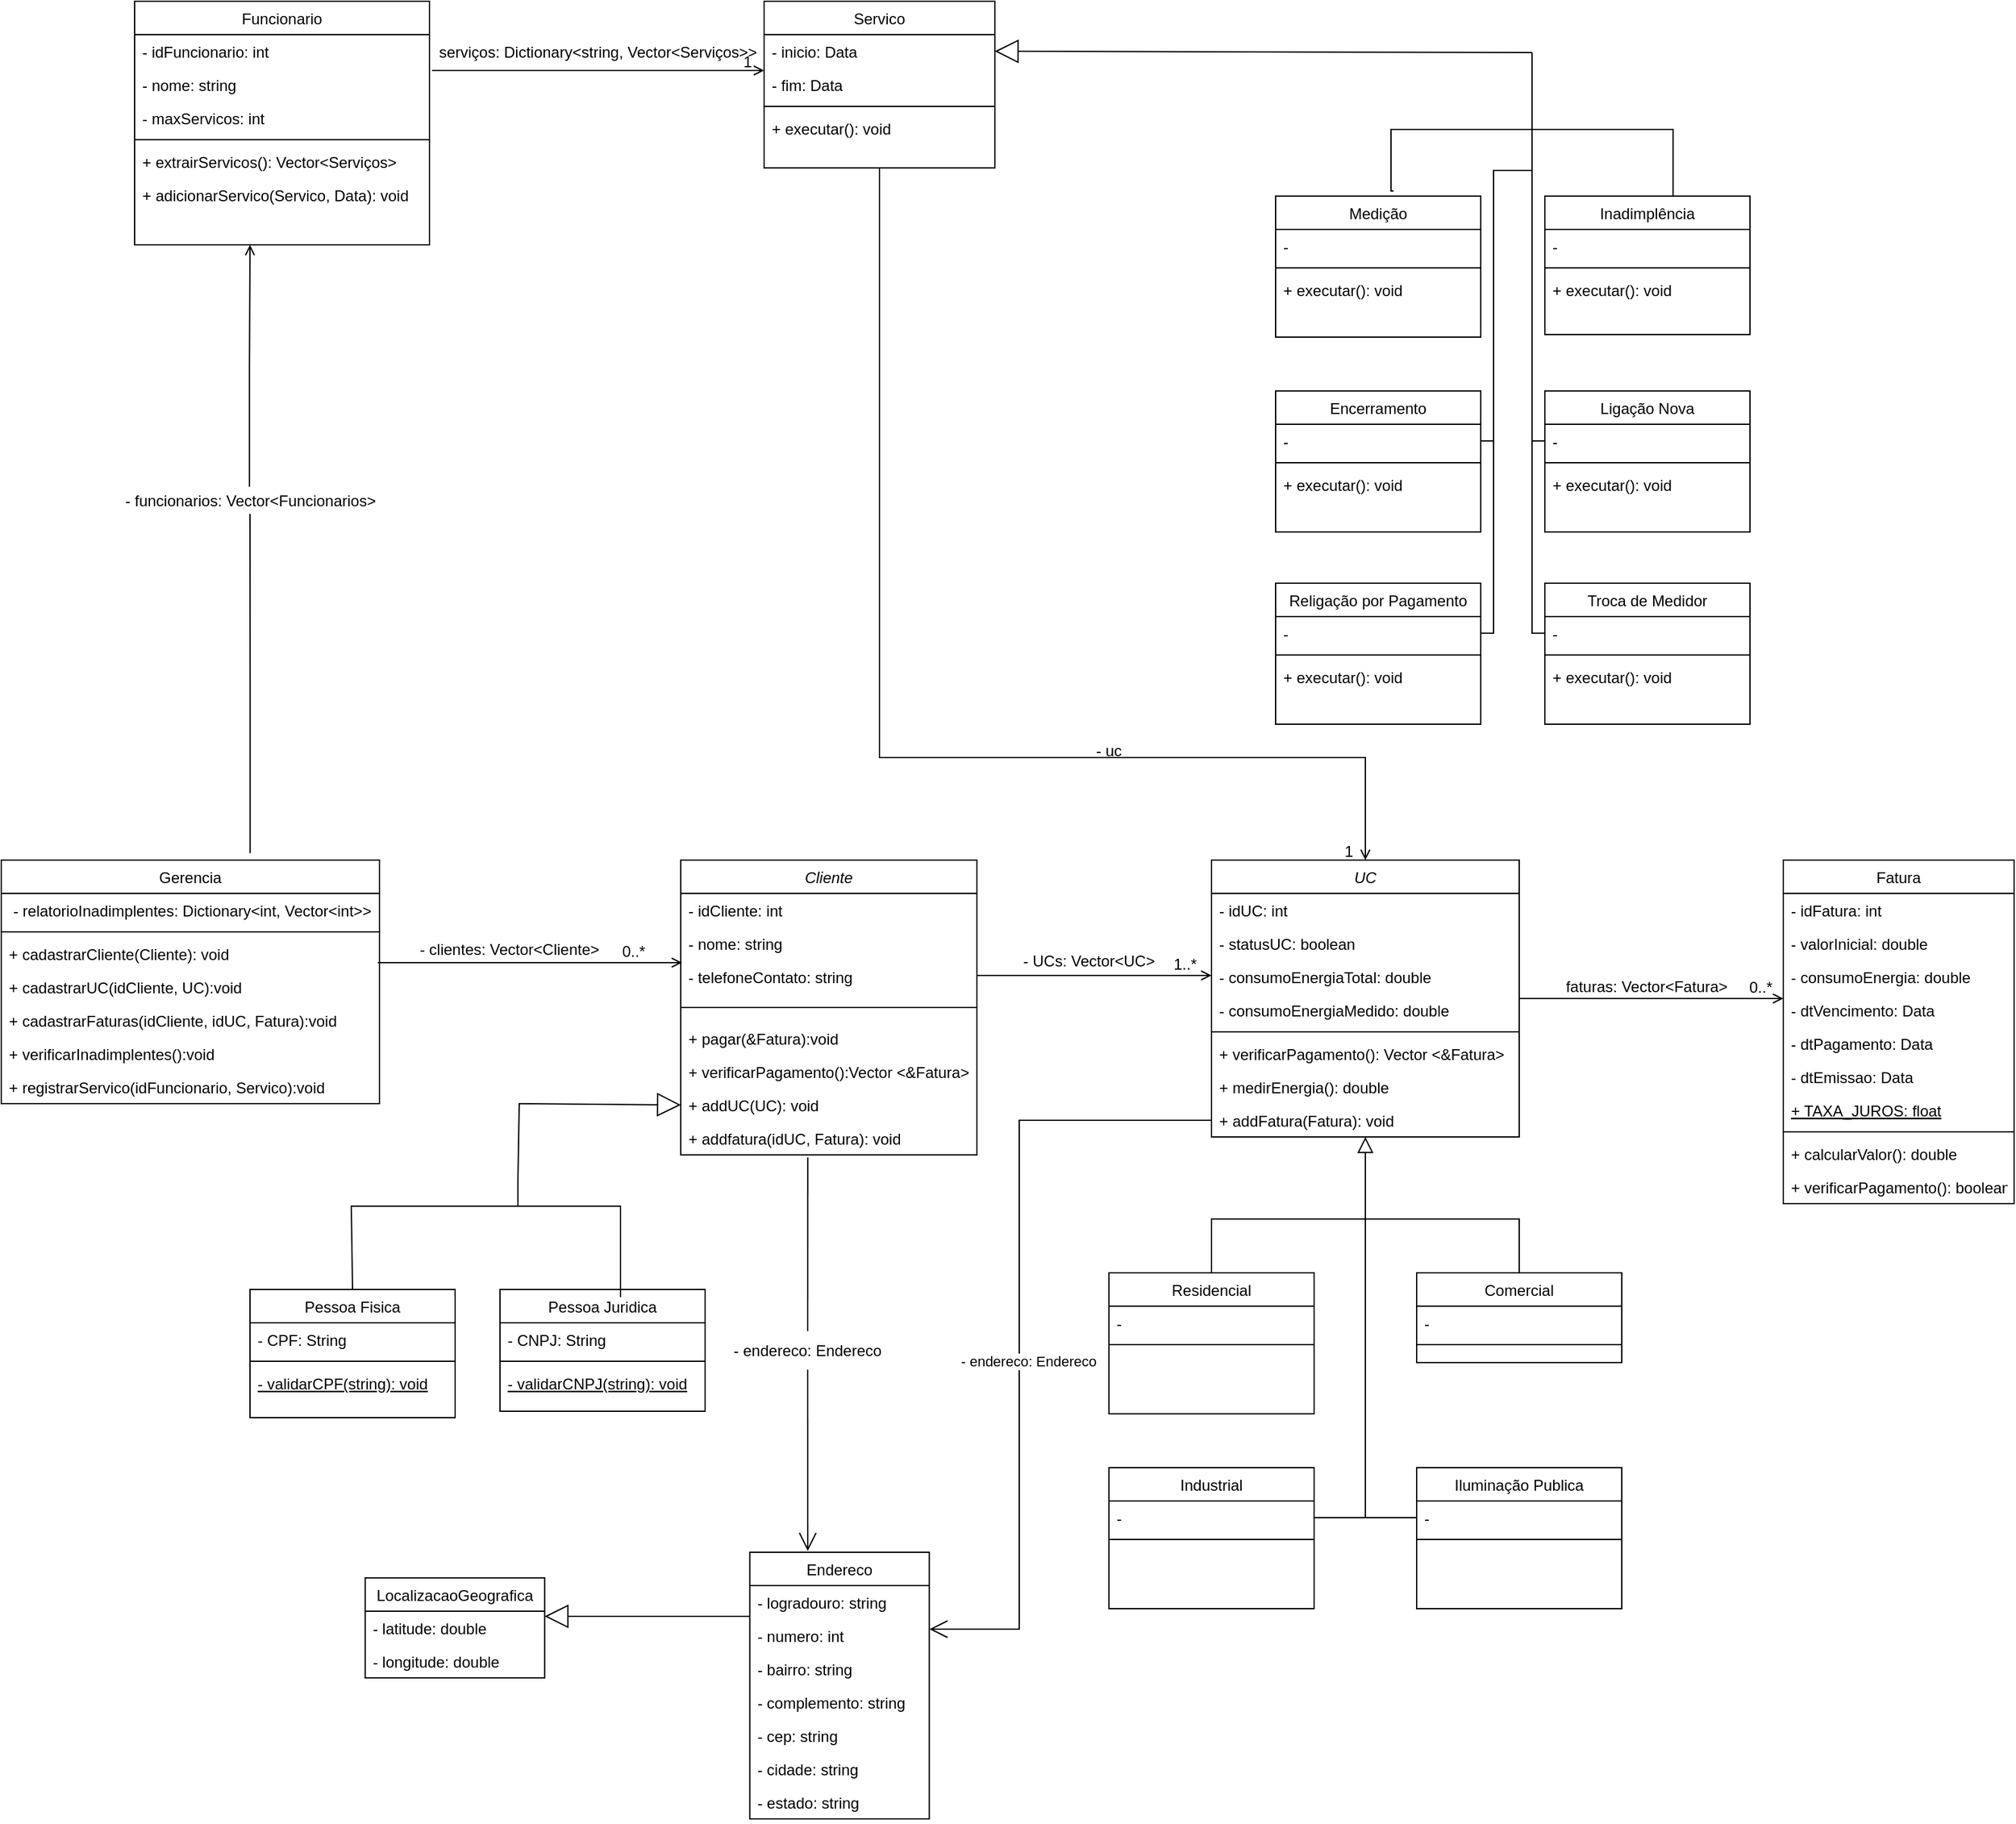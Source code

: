 <mxfile version="18.0.8" type="device"><diagram id="f7VQcRG5hUbVOpKrTLO6" name="Page-1"><mxGraphModel dx="1601" dy="1611" grid="1" gridSize="10" guides="1" tooltips="1" connect="1" arrows="1" fold="1" page="1" pageScale="1" pageWidth="827" pageHeight="1169" math="0" shadow="0"><root><mxCell id="0"/><mxCell id="1" parent="0"/><mxCell id="qe5xCFB3RvWl2z7EfTL3-57" value="UC" style="swimlane;fontStyle=2;align=center;verticalAlign=top;childLayout=stackLayout;horizontal=1;startSize=26;horizontalStack=0;resizeParent=1;resizeLast=0;collapsible=1;marginBottom=0;rounded=0;shadow=0;strokeWidth=1;" parent="1" vertex="1"><mxGeometry x="150" y="240" width="240" height="216" as="geometry"><mxRectangle x="230" y="140" width="160" height="26" as="alternateBounds"/></mxGeometry></mxCell><mxCell id="UDI_OCRYCRovfg2-qBai-73" value="- idUC: int" style="text;align=left;verticalAlign=top;spacingLeft=4;spacingRight=4;overflow=hidden;rotatable=0;points=[[0,0.5],[1,0.5]];portConstraint=eastwest;" parent="qe5xCFB3RvWl2z7EfTL3-57" vertex="1"><mxGeometry y="26" width="240" height="26" as="geometry"/></mxCell><mxCell id="qe5xCFB3RvWl2z7EfTL3-58" value="- statusUC: boolean" style="text;align=left;verticalAlign=top;spacingLeft=4;spacingRight=4;overflow=hidden;rotatable=0;points=[[0,0.5],[1,0.5]];portConstraint=eastwest;" parent="qe5xCFB3RvWl2z7EfTL3-57" vertex="1"><mxGeometry y="52" width="240" height="26" as="geometry"/></mxCell><mxCell id="6WB-pKOtiYO9iJ7Hr0Y8-1" value="- consumoEnergiaTotal: double" style="text;align=left;verticalAlign=top;spacingLeft=4;spacingRight=4;overflow=hidden;rotatable=0;points=[[0,0.5],[1,0.5]];portConstraint=eastwest;" vertex="1" parent="qe5xCFB3RvWl2z7EfTL3-57"><mxGeometry y="78" width="240" height="26" as="geometry"/></mxCell><mxCell id="6WB-pKOtiYO9iJ7Hr0Y8-2" value="- consumoEnergiaMedido: double" style="text;align=left;verticalAlign=top;spacingLeft=4;spacingRight=4;overflow=hidden;rotatable=0;points=[[0,0.5],[1,0.5]];portConstraint=eastwest;" vertex="1" parent="qe5xCFB3RvWl2z7EfTL3-57"><mxGeometry y="104" width="240" height="26" as="geometry"/></mxCell><mxCell id="qe5xCFB3RvWl2z7EfTL3-59" value="" style="line;html=1;strokeWidth=1;align=left;verticalAlign=middle;spacingTop=-1;spacingLeft=3;spacingRight=3;rotatable=0;labelPosition=right;points=[];portConstraint=eastwest;" parent="qe5xCFB3RvWl2z7EfTL3-57" vertex="1"><mxGeometry y="130" width="240" height="8" as="geometry"/></mxCell><mxCell id="wPkMlsnBtOJcFjpiym3m-7" value="+ verificarPagamento(): Vector &lt;&amp;Fatura&gt;" style="text;align=left;verticalAlign=top;spacingLeft=4;spacingRight=4;overflow=hidden;rotatable=0;points=[[0,0.5],[1,0.5]];portConstraint=eastwest;rounded=0;shadow=0;html=0;" parent="qe5xCFB3RvWl2z7EfTL3-57" vertex="1"><mxGeometry y="138" width="240" height="26" as="geometry"/></mxCell><mxCell id="6WB-pKOtiYO9iJ7Hr0Y8-3" value="+ medirEnergia(): double" style="text;align=left;verticalAlign=top;spacingLeft=4;spacingRight=4;overflow=hidden;rotatable=0;points=[[0,0.5],[1,0.5]];portConstraint=eastwest;rounded=0;shadow=0;html=0;" vertex="1" parent="qe5xCFB3RvWl2z7EfTL3-57"><mxGeometry y="164" width="240" height="26" as="geometry"/></mxCell><mxCell id="VRCwBxhpbmA4hrBTRIxk-16" value="+ addFatura(Fatura): void" style="text;align=left;verticalAlign=top;spacingLeft=4;spacingRight=4;overflow=hidden;rotatable=0;points=[[0,0.5],[1,0.5]];portConstraint=eastwest;rounded=0;shadow=0;html=0;" parent="qe5xCFB3RvWl2z7EfTL3-57" vertex="1"><mxGeometry y="190" width="240" height="26" as="geometry"/></mxCell><mxCell id="qe5xCFB3RvWl2z7EfTL3-60" value="Residencial" style="swimlane;fontStyle=0;align=center;verticalAlign=top;childLayout=stackLayout;horizontal=1;startSize=26;horizontalStack=0;resizeParent=1;resizeLast=0;collapsible=1;marginBottom=0;rounded=0;shadow=0;strokeWidth=1;" parent="1" vertex="1"><mxGeometry x="70" y="562" width="160" height="110" as="geometry"><mxRectangle x="130" y="380" width="160" height="26" as="alternateBounds"/></mxGeometry></mxCell><mxCell id="qe5xCFB3RvWl2z7EfTL3-61" value="-&#10;" style="text;align=left;verticalAlign=top;spacingLeft=4;spacingRight=4;overflow=hidden;rotatable=0;points=[[0,0.5],[1,0.5]];portConstraint=eastwest;rounded=0;shadow=0;html=0;" parent="qe5xCFB3RvWl2z7EfTL3-60" vertex="1"><mxGeometry y="26" width="160" height="26" as="geometry"/></mxCell><mxCell id="qe5xCFB3RvWl2z7EfTL3-62" value="" style="line;html=1;strokeWidth=1;align=left;verticalAlign=middle;spacingTop=-1;spacingLeft=3;spacingRight=3;rotatable=0;labelPosition=right;points=[];portConstraint=eastwest;" parent="qe5xCFB3RvWl2z7EfTL3-60" vertex="1"><mxGeometry y="52" width="160" height="8" as="geometry"/></mxCell><mxCell id="qe5xCFB3RvWl2z7EfTL3-63" value="" style="endArrow=block;endSize=10;endFill=0;shadow=0;strokeWidth=1;rounded=0;edgeStyle=orthogonalEdgeStyle;elbow=vertical;" parent="1" source="qe5xCFB3RvWl2z7EfTL3-60" target="qe5xCFB3RvWl2z7EfTL3-57" edge="1"><mxGeometry width="160" relative="1" as="geometry"><mxPoint x="150" y="333" as="sourcePoint"/><mxPoint x="150" y="333" as="targetPoint"/><Array as="points"><mxPoint x="150" y="520"/><mxPoint x="270" y="520"/></Array></mxGeometry></mxCell><mxCell id="qe5xCFB3RvWl2z7EfTL3-64" value="Comercial" style="swimlane;fontStyle=0;align=center;verticalAlign=top;childLayout=stackLayout;horizontal=1;startSize=26;horizontalStack=0;resizeParent=1;resizeLast=0;collapsible=1;marginBottom=0;rounded=0;shadow=0;strokeWidth=1;" parent="1" vertex="1"><mxGeometry x="310" y="562" width="160" height="70" as="geometry"><mxRectangle x="340" y="380" width="170" height="26" as="alternateBounds"/></mxGeometry></mxCell><mxCell id="qe5xCFB3RvWl2z7EfTL3-65" value="-&#10;" style="text;align=left;verticalAlign=top;spacingLeft=4;spacingRight=4;overflow=hidden;rotatable=0;points=[[0,0.5],[1,0.5]];portConstraint=eastwest;" parent="qe5xCFB3RvWl2z7EfTL3-64" vertex="1"><mxGeometry y="26" width="160" height="26" as="geometry"/></mxCell><mxCell id="qe5xCFB3RvWl2z7EfTL3-66" value="" style="line;html=1;strokeWidth=1;align=left;verticalAlign=middle;spacingTop=-1;spacingLeft=3;spacingRight=3;rotatable=0;labelPosition=right;points=[];portConstraint=eastwest;" parent="qe5xCFB3RvWl2z7EfTL3-64" vertex="1"><mxGeometry y="52" width="160" height="8" as="geometry"/></mxCell><mxCell id="qe5xCFB3RvWl2z7EfTL3-68" value="Fatura" style="swimlane;fontStyle=0;align=center;verticalAlign=top;childLayout=stackLayout;horizontal=1;startSize=26;horizontalStack=0;resizeParent=1;resizeLast=0;collapsible=1;marginBottom=0;rounded=0;shadow=0;strokeWidth=1;" parent="1" vertex="1"><mxGeometry x="596" y="240" width="180" height="268" as="geometry"><mxRectangle x="550" y="140" width="160" height="26" as="alternateBounds"/></mxGeometry></mxCell><mxCell id="-xPZlLC-PW9DYaDmRjFN-3" value="- idFatura: int" style="text;align=left;verticalAlign=top;spacingLeft=4;spacingRight=4;overflow=hidden;rotatable=0;points=[[0,0.5],[1,0.5]];portConstraint=eastwest;rounded=0;shadow=0;html=0;" parent="qe5xCFB3RvWl2z7EfTL3-68" vertex="1"><mxGeometry y="26" width="180" height="26" as="geometry"/></mxCell><mxCell id="qe5xCFB3RvWl2z7EfTL3-69" value="- valorInicial: double" style="text;align=left;verticalAlign=top;spacingLeft=4;spacingRight=4;overflow=hidden;rotatable=0;points=[[0,0.5],[1,0.5]];portConstraint=eastwest;" parent="qe5xCFB3RvWl2z7EfTL3-68" vertex="1"><mxGeometry y="52" width="180" height="26" as="geometry"/></mxCell><mxCell id="wPkMlsnBtOJcFjpiym3m-3" value="- consumoEnergia: double" style="text;align=left;verticalAlign=top;spacingLeft=4;spacingRight=4;overflow=hidden;rotatable=0;points=[[0,0.5],[1,0.5]];portConstraint=eastwest;rounded=0;shadow=0;html=0;" parent="qe5xCFB3RvWl2z7EfTL3-68" vertex="1"><mxGeometry y="78" width="180" height="26" as="geometry"/></mxCell><mxCell id="qe5xCFB3RvWl2z7EfTL3-70" value="- dtVencimento: Data" style="text;align=left;verticalAlign=top;spacingLeft=4;spacingRight=4;overflow=hidden;rotatable=0;points=[[0,0.5],[1,0.5]];portConstraint=eastwest;rounded=0;shadow=0;html=0;" parent="qe5xCFB3RvWl2z7EfTL3-68" vertex="1"><mxGeometry y="104" width="180" height="26" as="geometry"/></mxCell><mxCell id="qe5xCFB3RvWl2z7EfTL3-71" value="- dtPagamento: Data" style="text;align=left;verticalAlign=top;spacingLeft=4;spacingRight=4;overflow=hidden;rotatable=0;points=[[0,0.5],[1,0.5]];portConstraint=eastwest;rounded=0;shadow=0;html=0;" parent="qe5xCFB3RvWl2z7EfTL3-68" vertex="1"><mxGeometry y="130" width="180" height="26" as="geometry"/></mxCell><mxCell id="qe5xCFB3RvWl2z7EfTL3-72" value="- dtEmissao: Data" style="text;align=left;verticalAlign=top;spacingLeft=4;spacingRight=4;overflow=hidden;rotatable=0;points=[[0,0.5],[1,0.5]];portConstraint=eastwest;rounded=0;shadow=0;html=0;" parent="qe5xCFB3RvWl2z7EfTL3-68" vertex="1"><mxGeometry y="156" width="180" height="26" as="geometry"/></mxCell><mxCell id="wPkMlsnBtOJcFjpiym3m-6" value="+ TAXA_JUROS: float" style="text;align=left;verticalAlign=top;spacingLeft=4;spacingRight=4;overflow=hidden;rotatable=0;points=[[0,0.5],[1,0.5]];portConstraint=eastwest;rounded=0;shadow=0;html=0;fontStyle=4" parent="qe5xCFB3RvWl2z7EfTL3-68" vertex="1"><mxGeometry y="182" width="180" height="26" as="geometry"/></mxCell><mxCell id="qe5xCFB3RvWl2z7EfTL3-73" value="" style="line;html=1;strokeWidth=1;align=left;verticalAlign=middle;spacingTop=-1;spacingLeft=3;spacingRight=3;rotatable=0;labelPosition=right;points=[];portConstraint=eastwest;" parent="qe5xCFB3RvWl2z7EfTL3-68" vertex="1"><mxGeometry y="208" width="180" height="8" as="geometry"/></mxCell><mxCell id="qe5xCFB3RvWl2z7EfTL3-74" value="+ calcularValor(): double" style="text;align=left;verticalAlign=top;spacingLeft=4;spacingRight=4;overflow=hidden;rotatable=0;points=[[0,0.5],[1,0.5]];portConstraint=eastwest;" parent="qe5xCFB3RvWl2z7EfTL3-68" vertex="1"><mxGeometry y="216" width="180" height="26" as="geometry"/></mxCell><mxCell id="wPkMlsnBtOJcFjpiym3m-4" value="+ verificarPagamento(): boolean" style="text;align=left;verticalAlign=top;spacingLeft=4;spacingRight=4;overflow=hidden;rotatable=0;points=[[0,0.5],[1,0.5]];portConstraint=eastwest;rounded=0;shadow=0;html=0;" parent="qe5xCFB3RvWl2z7EfTL3-68" vertex="1"><mxGeometry y="242" width="180" height="26" as="geometry"/></mxCell><mxCell id="qe5xCFB3RvWl2z7EfTL3-75" value="" style="endArrow=open;shadow=0;strokeWidth=1;rounded=0;endFill=1;edgeStyle=elbowEdgeStyle;elbow=vertical;" parent="1" source="qe5xCFB3RvWl2z7EfTL3-57" target="qe5xCFB3RvWl2z7EfTL3-68" edge="1"><mxGeometry x="0.5" y="41" relative="1" as="geometry"><mxPoint x="330" y="322" as="sourcePoint"/><mxPoint x="490" y="322" as="targetPoint"/><mxPoint x="-40" y="32" as="offset"/></mxGeometry></mxCell><mxCell id="qe5xCFB3RvWl2z7EfTL3-76" value="0..*" style="resizable=0;align=right;verticalAlign=bottom;labelBackgroundColor=none;fontSize=12;" parent="qe5xCFB3RvWl2z7EfTL3-75" connectable="0" vertex="1"><mxGeometry x="1" relative="1" as="geometry"><mxPoint x="-7" as="offset"/></mxGeometry></mxCell><mxCell id="qe5xCFB3RvWl2z7EfTL3-77" value="faturas: Vector&amp;lt;Fatura&amp;gt;" style="text;html=1;resizable=0;points=[];;align=center;verticalAlign=middle;labelBackgroundColor=none;rounded=0;shadow=0;strokeWidth=1;fontSize=12;" parent="qe5xCFB3RvWl2z7EfTL3-75" vertex="1" connectable="0"><mxGeometry x="0.5" y="49" relative="1" as="geometry"><mxPoint x="-56" y="40" as="offset"/></mxGeometry></mxCell><mxCell id="qe5xCFB3RvWl2z7EfTL3-78" value="Cliente" style="swimlane;fontStyle=2;align=center;verticalAlign=top;childLayout=stackLayout;horizontal=1;startSize=26;horizontalStack=0;resizeParent=1;resizeLast=0;collapsible=1;marginBottom=0;rounded=0;shadow=0;strokeWidth=1;" parent="1" vertex="1"><mxGeometry x="-264" y="240" width="231" height="230" as="geometry"><mxRectangle x="230" y="140" width="160" height="26" as="alternateBounds"/></mxGeometry></mxCell><mxCell id="qe5xCFB3RvWl2z7EfTL3-79" value="- idCliente: int" style="text;align=left;verticalAlign=top;spacingLeft=4;spacingRight=4;overflow=hidden;rotatable=0;points=[[0,0.5],[1,0.5]];portConstraint=eastwest;" parent="qe5xCFB3RvWl2z7EfTL3-78" vertex="1"><mxGeometry y="26" width="231" height="26" as="geometry"/></mxCell><mxCell id="qe5xCFB3RvWl2z7EfTL3-80" value="- nome: string" style="text;align=left;verticalAlign=top;spacingLeft=4;spacingRight=4;overflow=hidden;rotatable=0;points=[[0,0.5],[1,0.5]];portConstraint=eastwest;rounded=0;shadow=0;html=0;" parent="qe5xCFB3RvWl2z7EfTL3-78" vertex="1"><mxGeometry y="52" width="231" height="26" as="geometry"/></mxCell><mxCell id="tY3bOde3X6iGN9VN-4Bf-1" value="- telefoneContato: string" style="text;align=left;verticalAlign=top;spacingLeft=4;spacingRight=4;overflow=hidden;rotatable=0;points=[[0,0.5],[1,0.5]];portConstraint=eastwest;rounded=0;shadow=0;html=0;" parent="qe5xCFB3RvWl2z7EfTL3-78" vertex="1"><mxGeometry y="78" width="231" height="26" as="geometry"/></mxCell><mxCell id="qe5xCFB3RvWl2z7EfTL3-81" value="" style="line;html=1;strokeWidth=1;align=left;verticalAlign=middle;spacingTop=-1;spacingLeft=3;spacingRight=3;rotatable=0;labelPosition=right;points=[];portConstraint=eastwest;" parent="qe5xCFB3RvWl2z7EfTL3-78" vertex="1"><mxGeometry y="104" width="231" height="22" as="geometry"/></mxCell><mxCell id="wPkMlsnBtOJcFjpiym3m-5" value="+ pagar(&amp;Fatura):void" style="text;align=left;verticalAlign=top;spacingLeft=4;spacingRight=4;overflow=hidden;rotatable=0;points=[[0,0.5],[1,0.5]];portConstraint=eastwest;rounded=0;shadow=0;html=0;" parent="qe5xCFB3RvWl2z7EfTL3-78" vertex="1"><mxGeometry y="126" width="231" height="26" as="geometry"/></mxCell><mxCell id="wPkMlsnBtOJcFjpiym3m-11" value="+ verificarPagamento():Vector &lt;&amp;Fatura&gt;" style="text;align=left;verticalAlign=top;spacingLeft=4;spacingRight=4;overflow=hidden;rotatable=0;points=[[0,0.5],[1,0.5]];portConstraint=eastwest;rounded=0;shadow=0;html=0;" parent="qe5xCFB3RvWl2z7EfTL3-78" vertex="1"><mxGeometry y="152" width="231" height="26" as="geometry"/></mxCell><mxCell id="VRCwBxhpbmA4hrBTRIxk-14" value="+ addUC(UC): void&#10;" style="text;align=left;verticalAlign=top;spacingLeft=4;spacingRight=4;overflow=hidden;rotatable=0;points=[[0,0.5],[1,0.5]];portConstraint=eastwest;rounded=0;shadow=0;html=0;" parent="qe5xCFB3RvWl2z7EfTL3-78" vertex="1"><mxGeometry y="178" width="231" height="26" as="geometry"/></mxCell><mxCell id="VRCwBxhpbmA4hrBTRIxk-15" value="+ addfatura(idUC, Fatura): void&#10;" style="text;align=left;verticalAlign=top;spacingLeft=4;spacingRight=4;overflow=hidden;rotatable=0;points=[[0,0.5],[1,0.5]];portConstraint=eastwest;rounded=0;shadow=0;html=0;" parent="qe5xCFB3RvWl2z7EfTL3-78" vertex="1"><mxGeometry y="204" width="231" height="26" as="geometry"/></mxCell><mxCell id="qe5xCFB3RvWl2z7EfTL3-82" value="" style="endArrow=open;shadow=0;strokeWidth=1;rounded=0;endFill=1;edgeStyle=elbowEdgeStyle;elbow=vertical;" parent="1" source="tY3bOde3X6iGN9VN-4Bf-1" edge="1"><mxGeometry x="0.5" y="41" relative="1" as="geometry"><mxPoint x="-30" y="330" as="sourcePoint"/><mxPoint x="150" y="330" as="targetPoint"/><mxPoint x="-40" y="32" as="offset"/><Array as="points"><mxPoint x="70" y="330"/></Array></mxGeometry></mxCell><mxCell id="qe5xCFB3RvWl2z7EfTL3-83" value="1..*" style="resizable=0;align=right;verticalAlign=bottom;labelBackgroundColor=none;fontSize=12;" parent="qe5xCFB3RvWl2z7EfTL3-82" connectable="0" vertex="1"><mxGeometry x="1" relative="1" as="geometry"><mxPoint x="-10" as="offset"/></mxGeometry></mxCell><mxCell id="qe5xCFB3RvWl2z7EfTL3-84" value="- UCs: Vector&amp;lt;UC&amp;gt;" style="text;html=1;resizable=0;points=[];;align=center;verticalAlign=middle;labelBackgroundColor=none;rounded=0;shadow=0;strokeWidth=1;fontSize=12;" parent="qe5xCFB3RvWl2z7EfTL3-82" vertex="1" connectable="0"><mxGeometry x="0.5" y="49" relative="1" as="geometry"><mxPoint x="-51" y="38" as="offset"/></mxGeometry></mxCell><mxCell id="qe5xCFB3RvWl2z7EfTL3-85" value="Pessoa Fisica" style="swimlane;fontStyle=0;align=center;verticalAlign=top;childLayout=stackLayout;horizontal=1;startSize=26;horizontalStack=0;resizeParent=1;resizeLast=0;collapsible=1;marginBottom=0;rounded=0;shadow=0;strokeWidth=1;" parent="1" vertex="1"><mxGeometry x="-600" y="575" width="160" height="100" as="geometry"><mxRectangle x="130" y="380" width="160" height="26" as="alternateBounds"/></mxGeometry></mxCell><mxCell id="qe5xCFB3RvWl2z7EfTL3-86" value="- CPF: String" style="text;align=left;verticalAlign=top;spacingLeft=4;spacingRight=4;overflow=hidden;rotatable=0;points=[[0,0.5],[1,0.5]];portConstraint=eastwest;" parent="qe5xCFB3RvWl2z7EfTL3-85" vertex="1"><mxGeometry y="26" width="160" height="26" as="geometry"/></mxCell><mxCell id="qe5xCFB3RvWl2z7EfTL3-87" value="" style="line;html=1;strokeWidth=1;align=left;verticalAlign=middle;spacingTop=-1;spacingLeft=3;spacingRight=3;rotatable=0;labelPosition=right;points=[];portConstraint=eastwest;" parent="qe5xCFB3RvWl2z7EfTL3-85" vertex="1"><mxGeometry y="52" width="160" height="8" as="geometry"/></mxCell><mxCell id="-xPZlLC-PW9DYaDmRjFN-1" value="- validarCPF(string): void" style="text;align=left;verticalAlign=top;spacingLeft=4;spacingRight=4;overflow=hidden;rotatable=0;points=[[0,0.5],[1,0.5]];portConstraint=eastwest;fontStyle=4" parent="qe5xCFB3RvWl2z7EfTL3-85" vertex="1"><mxGeometry y="60" width="160" height="26" as="geometry"/></mxCell><mxCell id="qe5xCFB3RvWl2z7EfTL3-88" value="Pessoa Juridica" style="swimlane;fontStyle=0;align=center;verticalAlign=top;childLayout=stackLayout;horizontal=1;startSize=26;horizontalStack=0;resizeParent=1;resizeLast=0;collapsible=1;marginBottom=0;rounded=0;shadow=0;strokeWidth=1;" parent="1" vertex="1"><mxGeometry x="-405" y="575" width="160" height="95" as="geometry"><mxRectangle x="340" y="380" width="170" height="26" as="alternateBounds"/></mxGeometry></mxCell><mxCell id="qe5xCFB3RvWl2z7EfTL3-89" value="- CNPJ: String" style="text;align=left;verticalAlign=top;spacingLeft=4;spacingRight=4;overflow=hidden;rotatable=0;points=[[0,0.5],[1,0.5]];portConstraint=eastwest;" parent="qe5xCFB3RvWl2z7EfTL3-88" vertex="1"><mxGeometry y="26" width="160" height="26" as="geometry"/></mxCell><mxCell id="qe5xCFB3RvWl2z7EfTL3-90" value="" style="line;html=1;strokeWidth=1;align=left;verticalAlign=middle;spacingTop=-1;spacingLeft=3;spacingRight=3;rotatable=0;labelPosition=right;points=[];portConstraint=eastwest;" parent="qe5xCFB3RvWl2z7EfTL3-88" vertex="1"><mxGeometry y="52" width="160" height="8" as="geometry"/></mxCell><mxCell id="-xPZlLC-PW9DYaDmRjFN-2" value="- validarCNPJ(string): void" style="text;align=left;verticalAlign=top;spacingLeft=4;spacingRight=4;overflow=hidden;rotatable=0;points=[[0,0.5],[1,0.5]];portConstraint=eastwest;fontStyle=4" parent="qe5xCFB3RvWl2z7EfTL3-88" vertex="1"><mxGeometry y="60" width="160" height="26" as="geometry"/></mxCell><mxCell id="qe5xCFB3RvWl2z7EfTL3-96" value="Industrial" style="swimlane;fontStyle=0;align=center;verticalAlign=top;childLayout=stackLayout;horizontal=1;startSize=26;horizontalStack=0;resizeParent=1;resizeLast=0;collapsible=1;marginBottom=0;rounded=0;shadow=0;strokeWidth=1;" parent="1" vertex="1"><mxGeometry x="70" y="714" width="160" height="110" as="geometry"><mxRectangle x="130" y="380" width="160" height="26" as="alternateBounds"/></mxGeometry></mxCell><mxCell id="qe5xCFB3RvWl2z7EfTL3-97" value="-&#10;" style="text;align=left;verticalAlign=top;spacingLeft=4;spacingRight=4;overflow=hidden;rotatable=0;points=[[0,0.5],[1,0.5]];portConstraint=eastwest;rounded=0;shadow=0;html=0;" parent="qe5xCFB3RvWl2z7EfTL3-96" vertex="1"><mxGeometry y="26" width="160" height="26" as="geometry"/></mxCell><mxCell id="qe5xCFB3RvWl2z7EfTL3-98" value="" style="line;html=1;strokeWidth=1;align=left;verticalAlign=middle;spacingTop=-1;spacingLeft=3;spacingRight=3;rotatable=0;labelPosition=right;points=[];portConstraint=eastwest;" parent="qe5xCFB3RvWl2z7EfTL3-96" vertex="1"><mxGeometry y="52" width="160" height="8" as="geometry"/></mxCell><mxCell id="qe5xCFB3RvWl2z7EfTL3-99" value="Iluminação Publica" style="swimlane;fontStyle=0;align=center;verticalAlign=top;childLayout=stackLayout;horizontal=1;startSize=26;horizontalStack=0;resizeParent=1;resizeLast=0;collapsible=1;marginBottom=0;rounded=0;shadow=0;strokeWidth=1;" parent="1" vertex="1"><mxGeometry x="310" y="714" width="160" height="110" as="geometry"><mxRectangle x="130" y="380" width="160" height="26" as="alternateBounds"/></mxGeometry></mxCell><mxCell id="qe5xCFB3RvWl2z7EfTL3-100" value="-&#10;" style="text;align=left;verticalAlign=top;spacingLeft=4;spacingRight=4;overflow=hidden;rotatable=0;points=[[0,0.5],[1,0.5]];portConstraint=eastwest;rounded=0;shadow=0;html=0;" parent="qe5xCFB3RvWl2z7EfTL3-99" vertex="1"><mxGeometry y="26" width="160" height="26" as="geometry"/></mxCell><mxCell id="qe5xCFB3RvWl2z7EfTL3-101" value="" style="line;html=1;strokeWidth=1;align=left;verticalAlign=middle;spacingTop=-1;spacingLeft=3;spacingRight=3;rotatable=0;labelPosition=right;points=[];portConstraint=eastwest;" parent="qe5xCFB3RvWl2z7EfTL3-99" vertex="1"><mxGeometry y="52" width="160" height="8" as="geometry"/></mxCell><mxCell id="qe5xCFB3RvWl2z7EfTL3-104" value="Gerencia" style="swimlane;fontStyle=0;align=center;verticalAlign=top;childLayout=stackLayout;horizontal=1;startSize=26;horizontalStack=0;resizeParent=1;resizeLast=0;collapsible=1;marginBottom=0;rounded=0;shadow=0;strokeWidth=1;" parent="1" vertex="1"><mxGeometry x="-794" y="240" width="295" height="190" as="geometry"><mxRectangle x="230" y="140" width="160" height="26" as="alternateBounds"/></mxGeometry></mxCell><mxCell id="qe5xCFB3RvWl2z7EfTL3-109" value=" - relatorioInadimplentes: Dictionary&lt;int, Vector&lt;int&gt;&gt;" style="text;align=left;verticalAlign=top;spacingLeft=4;spacingRight=4;overflow=hidden;rotatable=0;points=[[0,0.5],[1,0.5]];portConstraint=eastwest;" parent="qe5xCFB3RvWl2z7EfTL3-104" vertex="1"><mxGeometry y="26" width="295" height="26" as="geometry"/></mxCell><mxCell id="qe5xCFB3RvWl2z7EfTL3-105" value="" style="line;html=1;strokeWidth=1;align=left;verticalAlign=middle;spacingTop=-1;spacingLeft=3;spacingRight=3;rotatable=0;labelPosition=right;points=[];portConstraint=eastwest;" parent="qe5xCFB3RvWl2z7EfTL3-104" vertex="1"><mxGeometry y="52" width="295" height="8" as="geometry"/></mxCell><mxCell id="wPkMlsnBtOJcFjpiym3m-2" value="+ cadastrarCliente(Cliente): void" style="text;align=left;verticalAlign=top;spacingLeft=4;spacingRight=4;overflow=hidden;rotatable=0;points=[[0,0.5],[1,0.5]];portConstraint=eastwest;" parent="qe5xCFB3RvWl2z7EfTL3-104" vertex="1"><mxGeometry y="60" width="295" height="26" as="geometry"/></mxCell><mxCell id="wPkMlsnBtOJcFjpiym3m-1" value="+ cadastrarUC(idCliente, UC):void" style="text;align=left;verticalAlign=top;spacingLeft=4;spacingRight=4;overflow=hidden;rotatable=0;points=[[0,0.5],[1,0.5]];portConstraint=eastwest;" parent="qe5xCFB3RvWl2z7EfTL3-104" vertex="1"><mxGeometry y="86" width="295" height="26" as="geometry"/></mxCell><mxCell id="qe5xCFB3RvWl2z7EfTL3-111" value="+ cadastrarFaturas(idCliente, idUC, Fatura):void" style="text;align=left;verticalAlign=top;spacingLeft=4;spacingRight=4;overflow=hidden;rotatable=0;points=[[0,0.5],[1,0.5]];portConstraint=eastwest;" parent="qe5xCFB3RvWl2z7EfTL3-104" vertex="1"><mxGeometry y="112" width="295" height="26" as="geometry"/></mxCell><mxCell id="qe5xCFB3RvWl2z7EfTL3-110" value="+ verificarInadimplentes():void" style="text;align=left;verticalAlign=top;spacingLeft=4;spacingRight=4;overflow=hidden;rotatable=0;points=[[0,0.5],[1,0.5]];portConstraint=eastwest;" parent="qe5xCFB3RvWl2z7EfTL3-104" vertex="1"><mxGeometry y="138" width="295" height="26" as="geometry"/></mxCell><mxCell id="VRCwBxhpbmA4hrBTRIxk-4" value="+ registrarServico(idFuncionario, Servico):void" style="text;align=left;verticalAlign=top;spacingLeft=4;spacingRight=4;overflow=hidden;rotatable=0;points=[[0,0.5],[1,0.5]];portConstraint=eastwest;" parent="qe5xCFB3RvWl2z7EfTL3-104" vertex="1"><mxGeometry y="164" width="295" height="26" as="geometry"/></mxCell><mxCell id="UDI_OCRYCRovfg2-qBai-13" value="Servico" style="swimlane;fontStyle=0;align=center;verticalAlign=top;childLayout=stackLayout;horizontal=1;startSize=26;horizontalStack=0;resizeParent=1;resizeLast=0;collapsible=1;marginBottom=0;rounded=0;shadow=0;strokeWidth=1;" parent="1" vertex="1"><mxGeometry x="-199" y="-430" width="180" height="130" as="geometry"><mxRectangle x="550" y="140" width="160" height="26" as="alternateBounds"/></mxGeometry></mxCell><mxCell id="UDI_OCRYCRovfg2-qBai-18" value="- inicio: Data" style="text;align=left;verticalAlign=top;spacingLeft=4;spacingRight=4;overflow=hidden;rotatable=0;points=[[0,0.5],[1,0.5]];portConstraint=eastwest;rounded=0;shadow=0;html=0;" parent="UDI_OCRYCRovfg2-qBai-13" vertex="1"><mxGeometry y="26" width="180" height="26" as="geometry"/></mxCell><mxCell id="UDI_OCRYCRovfg2-qBai-19" value="- fim: Data" style="text;align=left;verticalAlign=top;spacingLeft=4;spacingRight=4;overflow=hidden;rotatable=0;points=[[0,0.5],[1,0.5]];portConstraint=eastwest;rounded=0;shadow=0;html=0;" parent="UDI_OCRYCRovfg2-qBai-13" vertex="1"><mxGeometry y="52" width="180" height="26" as="geometry"/></mxCell><mxCell id="UDI_OCRYCRovfg2-qBai-21" value="" style="line;html=1;strokeWidth=1;align=left;verticalAlign=middle;spacingTop=-1;spacingLeft=3;spacingRight=3;rotatable=0;labelPosition=right;points=[];portConstraint=eastwest;" parent="UDI_OCRYCRovfg2-qBai-13" vertex="1"><mxGeometry y="78" width="180" height="8" as="geometry"/></mxCell><mxCell id="UDI_OCRYCRovfg2-qBai-47" value="+ executar(): void" style="text;align=left;verticalAlign=top;spacingLeft=4;spacingRight=4;overflow=hidden;rotatable=0;points=[[0,0.5],[1,0.5]];portConstraint=eastwest;" parent="UDI_OCRYCRovfg2-qBai-13" vertex="1"><mxGeometry y="86" width="180" height="26" as="geometry"/></mxCell><mxCell id="UDI_OCRYCRovfg2-qBai-24" value="Funcionario" style="swimlane;fontStyle=0;align=center;verticalAlign=top;childLayout=stackLayout;horizontal=1;startSize=26;horizontalStack=0;resizeParent=1;resizeLast=0;collapsible=1;marginBottom=0;rounded=0;shadow=0;strokeWidth=1;" parent="1" vertex="1"><mxGeometry x="-690" y="-430" width="230" height="190" as="geometry"><mxRectangle x="550" y="140" width="160" height="26" as="alternateBounds"/></mxGeometry></mxCell><mxCell id="UDI_OCRYCRovfg2-qBai-25" value="- idFuncionario: int" style="text;align=left;verticalAlign=top;spacingLeft=4;spacingRight=4;overflow=hidden;rotatable=0;points=[[0,0.5],[1,0.5]];portConstraint=eastwest;rounded=0;shadow=0;html=0;" parent="UDI_OCRYCRovfg2-qBai-24" vertex="1"><mxGeometry y="26" width="230" height="26" as="geometry"/></mxCell><mxCell id="UDI_OCRYCRovfg2-qBai-26" value="- nome: string" style="text;align=left;verticalAlign=top;spacingLeft=4;spacingRight=4;overflow=hidden;rotatable=0;points=[[0,0.5],[1,0.5]];portConstraint=eastwest;rounded=0;shadow=0;html=0;" parent="UDI_OCRYCRovfg2-qBai-24" vertex="1"><mxGeometry y="52" width="230" height="26" as="geometry"/></mxCell><mxCell id="UDI_OCRYCRovfg2-qBai-46" value="- maxServicos: int" style="text;align=left;verticalAlign=top;spacingLeft=4;spacingRight=4;overflow=hidden;rotatable=0;points=[[0,0.5],[1,0.5]];portConstraint=eastwest;rounded=0;shadow=0;html=0;" parent="UDI_OCRYCRovfg2-qBai-24" vertex="1"><mxGeometry y="78" width="230" height="26" as="geometry"/></mxCell><mxCell id="UDI_OCRYCRovfg2-qBai-28" value="" style="line;html=1;strokeWidth=1;align=left;verticalAlign=middle;spacingTop=-1;spacingLeft=3;spacingRight=3;rotatable=0;labelPosition=right;points=[];portConstraint=eastwest;" parent="UDI_OCRYCRovfg2-qBai-24" vertex="1"><mxGeometry y="104" width="230" height="8" as="geometry"/></mxCell><mxCell id="UDI_OCRYCRovfg2-qBai-48" value="+ extrairServicos(): Vector&lt;Serviços&gt;" style="text;align=left;verticalAlign=top;spacingLeft=4;spacingRight=4;overflow=hidden;rotatable=0;points=[[0,0.5],[1,0.5]];portConstraint=eastwest;rounded=0;shadow=0;html=0;" parent="UDI_OCRYCRovfg2-qBai-24" vertex="1"><mxGeometry y="112" width="230" height="26" as="geometry"/></mxCell><mxCell id="VRCwBxhpbmA4hrBTRIxk-5" value="+ adicionarServico(Servico, Data): void&#10;" style="text;align=left;verticalAlign=top;spacingLeft=4;spacingRight=4;overflow=hidden;rotatable=0;points=[[0,0.5],[1,0.5]];portConstraint=eastwest;rounded=0;shadow=0;html=0;" parent="UDI_OCRYCRovfg2-qBai-24" vertex="1"><mxGeometry y="138" width="230" height="26" as="geometry"/></mxCell><mxCell id="UDI_OCRYCRovfg2-qBai-31" value="" style="endArrow=open;shadow=0;strokeWidth=1;rounded=0;endFill=1;edgeStyle=elbowEdgeStyle;elbow=vertical;" parent="1" edge="1"><mxGeometry x="0.5" y="41" relative="1" as="geometry"><mxPoint x="-458" y="-376" as="sourcePoint"/><mxPoint x="-199" y="-376" as="targetPoint"/><mxPoint x="-40" y="32" as="offset"/></mxGeometry></mxCell><mxCell id="UDI_OCRYCRovfg2-qBai-32" value="1" style="resizable=0;align=right;verticalAlign=bottom;labelBackgroundColor=none;fontSize=12;" parent="UDI_OCRYCRovfg2-qBai-31" connectable="0" vertex="1"><mxGeometry x="1" relative="1" as="geometry"><mxPoint x="-8" y="2" as="offset"/></mxGeometry></mxCell><mxCell id="UDI_OCRYCRovfg2-qBai-34" value="serviços:&lt;span style=&quot;text-align: left;&quot;&gt;&amp;nbsp;Dictionary&amp;lt;string, Vector&amp;lt;Serviços&amp;gt;&amp;gt;&lt;/span&gt;" style="text;html=1;resizable=0;points=[];;align=center;verticalAlign=middle;labelBackgroundColor=none;rounded=0;shadow=0;strokeWidth=1;fontSize=12;" parent="1" vertex="1" connectable="0"><mxGeometry x="-329.002" y="-389.998" as="geometry"/></mxCell><mxCell id="UDI_OCRYCRovfg2-qBai-36" value="" style="endArrow=open;shadow=0;strokeWidth=1;rounded=0;endFill=1;edgeStyle=elbowEdgeStyle;elbow=vertical;exitX=1.006;exitY=0.769;exitDx=0;exitDy=0;exitPerimeter=0;" parent="1" edge="1"><mxGeometry x="0.5" y="41" relative="1" as="geometry"><mxPoint x="-500.23" y="319.994" as="sourcePoint"/><mxPoint x="-263" y="320" as="targetPoint"/><mxPoint x="-40" y="32" as="offset"/></mxGeometry></mxCell><mxCell id="UDI_OCRYCRovfg2-qBai-39" value="0..*" style="resizable=0;align=right;verticalAlign=bottom;labelBackgroundColor=none;fontSize=12;" parent="1" connectable="0" vertex="1"><mxGeometry x="-290.16" y="319.785" as="geometry"/></mxCell><mxCell id="UDI_OCRYCRovfg2-qBai-40" value="- clientes: Vector&amp;lt;Cliente&amp;gt;" style="text;html=1;resizable=0;points=[];;align=center;verticalAlign=middle;labelBackgroundColor=none;rounded=0;shadow=0;strokeWidth=1;fontSize=12;" parent="1" vertex="1" connectable="0"><mxGeometry x="-397.849" y="309.998" as="geometry"/></mxCell><mxCell id="UDI_OCRYCRovfg2-qBai-49" value="Medição" style="swimlane;fontStyle=0;align=center;verticalAlign=top;childLayout=stackLayout;horizontal=1;startSize=26;horizontalStack=0;resizeParent=1;resizeLast=0;collapsible=1;marginBottom=0;rounded=0;shadow=0;strokeWidth=1;" parent="1" vertex="1"><mxGeometry x="200" y="-278" width="160" height="110" as="geometry"><mxRectangle x="130" y="380" width="160" height="26" as="alternateBounds"/></mxGeometry></mxCell><mxCell id="UDI_OCRYCRovfg2-qBai-50" value="-&#10;" style="text;align=left;verticalAlign=top;spacingLeft=4;spacingRight=4;overflow=hidden;rotatable=0;points=[[0,0.5],[1,0.5]];portConstraint=eastwest;rounded=0;shadow=0;html=0;" parent="UDI_OCRYCRovfg2-qBai-49" vertex="1"><mxGeometry y="26" width="160" height="26" as="geometry"/></mxCell><mxCell id="UDI_OCRYCRovfg2-qBai-51" value="" style="line;html=1;strokeWidth=1;align=left;verticalAlign=middle;spacingTop=-1;spacingLeft=3;spacingRight=3;rotatable=0;labelPosition=right;points=[];portConstraint=eastwest;" parent="UDI_OCRYCRovfg2-qBai-49" vertex="1"><mxGeometry y="52" width="160" height="8" as="geometry"/></mxCell><mxCell id="6WB-pKOtiYO9iJ7Hr0Y8-9" value="+ executar(): void" style="text;align=left;verticalAlign=top;spacingLeft=4;spacingRight=4;overflow=hidden;rotatable=0;points=[[0,0.5],[1,0.5]];portConstraint=eastwest;" vertex="1" parent="UDI_OCRYCRovfg2-qBai-49"><mxGeometry y="60" width="160" height="26" as="geometry"/></mxCell><mxCell id="UDI_OCRYCRovfg2-qBai-53" value="Inadimplência" style="swimlane;fontStyle=0;align=center;verticalAlign=top;childLayout=stackLayout;horizontal=1;startSize=26;horizontalStack=0;resizeParent=1;resizeLast=0;collapsible=1;marginBottom=0;rounded=0;shadow=0;strokeWidth=1;" parent="1" vertex="1"><mxGeometry x="410" y="-278" width="160" height="108" as="geometry"><mxRectangle x="340" y="380" width="170" height="26" as="alternateBounds"/></mxGeometry></mxCell><mxCell id="UDI_OCRYCRovfg2-qBai-54" value="-&#10;" style="text;align=left;verticalAlign=top;spacingLeft=4;spacingRight=4;overflow=hidden;rotatable=0;points=[[0,0.5],[1,0.5]];portConstraint=eastwest;" parent="UDI_OCRYCRovfg2-qBai-53" vertex="1"><mxGeometry y="26" width="160" height="26" as="geometry"/></mxCell><mxCell id="UDI_OCRYCRovfg2-qBai-55" value="" style="line;html=1;strokeWidth=1;align=left;verticalAlign=middle;spacingTop=-1;spacingLeft=3;spacingRight=3;rotatable=0;labelPosition=right;points=[];portConstraint=eastwest;" parent="UDI_OCRYCRovfg2-qBai-53" vertex="1"><mxGeometry y="52" width="160" height="8" as="geometry"/></mxCell><mxCell id="6WB-pKOtiYO9iJ7Hr0Y8-10" value="+ executar(): void" style="text;align=left;verticalAlign=top;spacingLeft=4;spacingRight=4;overflow=hidden;rotatable=0;points=[[0,0.5],[1,0.5]];portConstraint=eastwest;" vertex="1" parent="UDI_OCRYCRovfg2-qBai-53"><mxGeometry y="60" width="160" height="26" as="geometry"/></mxCell><mxCell id="UDI_OCRYCRovfg2-qBai-57" value="Encerramento" style="swimlane;fontStyle=0;align=center;verticalAlign=top;childLayout=stackLayout;horizontal=1;startSize=26;horizontalStack=0;resizeParent=1;resizeLast=0;collapsible=1;marginBottom=0;rounded=0;shadow=0;strokeWidth=1;" parent="1" vertex="1"><mxGeometry x="200" y="-126.0" width="160" height="110" as="geometry"><mxRectangle x="130" y="380" width="160" height="26" as="alternateBounds"/></mxGeometry></mxCell><mxCell id="UDI_OCRYCRovfg2-qBai-58" value="-&#10;" style="text;align=left;verticalAlign=top;spacingLeft=4;spacingRight=4;overflow=hidden;rotatable=0;points=[[0,0.5],[1,0.5]];portConstraint=eastwest;rounded=0;shadow=0;html=0;" parent="UDI_OCRYCRovfg2-qBai-57" vertex="1"><mxGeometry y="26" width="160" height="26" as="geometry"/></mxCell><mxCell id="UDI_OCRYCRovfg2-qBai-59" value="" style="line;html=1;strokeWidth=1;align=left;verticalAlign=middle;spacingTop=-1;spacingLeft=3;spacingRight=3;rotatable=0;labelPosition=right;points=[];portConstraint=eastwest;" parent="UDI_OCRYCRovfg2-qBai-57" vertex="1"><mxGeometry y="52" width="160" height="8" as="geometry"/></mxCell><mxCell id="6WB-pKOtiYO9iJ7Hr0Y8-11" value="+ executar(): void" style="text;align=left;verticalAlign=top;spacingLeft=4;spacingRight=4;overflow=hidden;rotatable=0;points=[[0,0.5],[1,0.5]];portConstraint=eastwest;" vertex="1" parent="UDI_OCRYCRovfg2-qBai-57"><mxGeometry y="60" width="160" height="26" as="geometry"/></mxCell><mxCell id="UDI_OCRYCRovfg2-qBai-60" value="Ligação Nova" style="swimlane;fontStyle=0;align=center;verticalAlign=top;childLayout=stackLayout;horizontal=1;startSize=26;horizontalStack=0;resizeParent=1;resizeLast=0;collapsible=1;marginBottom=0;rounded=0;shadow=0;strokeWidth=1;" parent="1" vertex="1"><mxGeometry x="410" y="-126.0" width="160" height="110" as="geometry"><mxRectangle x="130" y="380" width="160" height="26" as="alternateBounds"/></mxGeometry></mxCell><mxCell id="UDI_OCRYCRovfg2-qBai-61" value="-&#10;" style="text;align=left;verticalAlign=top;spacingLeft=4;spacingRight=4;overflow=hidden;rotatable=0;points=[[0,0.5],[1,0.5]];portConstraint=eastwest;rounded=0;shadow=0;html=0;" parent="UDI_OCRYCRovfg2-qBai-60" vertex="1"><mxGeometry y="26" width="160" height="26" as="geometry"/></mxCell><mxCell id="UDI_OCRYCRovfg2-qBai-62" value="" style="line;html=1;strokeWidth=1;align=left;verticalAlign=middle;spacingTop=-1;spacingLeft=3;spacingRight=3;rotatable=0;labelPosition=right;points=[];portConstraint=eastwest;" parent="UDI_OCRYCRovfg2-qBai-60" vertex="1"><mxGeometry y="52" width="160" height="8" as="geometry"/></mxCell><mxCell id="6WB-pKOtiYO9iJ7Hr0Y8-12" value="+ executar(): void" style="text;align=left;verticalAlign=top;spacingLeft=4;spacingRight=4;overflow=hidden;rotatable=0;points=[[0,0.5],[1,0.5]];portConstraint=eastwest;" vertex="1" parent="UDI_OCRYCRovfg2-qBai-60"><mxGeometry y="60" width="160" height="26" as="geometry"/></mxCell><mxCell id="UDI_OCRYCRovfg2-qBai-63" value="" style="edgeStyle=orthogonalEdgeStyle;rounded=0;orthogonalLoop=1;jettySize=auto;html=1;endArrow=none;endFill=0;exitX=1;exitY=0.5;exitDx=0;exitDy=0;" parent="1" source="UDI_OCRYCRovfg2-qBai-58" edge="1"><mxGeometry relative="1" as="geometry"><mxPoint x="400" y="-328" as="targetPoint"/><Array as="points"><mxPoint x="370" y="-87.0"/><mxPoint x="370" y="-298"/><mxPoint x="400" y="-298"/></Array></mxGeometry></mxCell><mxCell id="UDI_OCRYCRovfg2-qBai-64" value="" style="edgeStyle=orthogonalEdgeStyle;rounded=0;orthogonalLoop=1;jettySize=auto;html=1;endArrow=none;endFill=0;exitX=0;exitY=0.5;exitDx=0;exitDy=0;" parent="1" source="UDI_OCRYCRovfg2-qBai-61" edge="1"><mxGeometry relative="1" as="geometry"><mxPoint x="380" y="-87.5" as="sourcePoint"/><mxPoint x="400" y="-338" as="targetPoint"/><Array as="points"><mxPoint x="400" y="-87.0"/><mxPoint x="400" y="-328"/></Array></mxGeometry></mxCell><mxCell id="UDI_OCRYCRovfg2-qBai-65" value="Religação por Pagamento" style="swimlane;fontStyle=0;align=center;verticalAlign=top;childLayout=stackLayout;horizontal=1;startSize=26;horizontalStack=0;resizeParent=1;resizeLast=0;collapsible=1;marginBottom=0;rounded=0;shadow=0;strokeWidth=1;" parent="1" vertex="1"><mxGeometry x="200" y="24" width="160" height="110" as="geometry"><mxRectangle x="130" y="380" width="160" height="26" as="alternateBounds"/></mxGeometry></mxCell><mxCell id="UDI_OCRYCRovfg2-qBai-66" value="-&#10;" style="text;align=left;verticalAlign=top;spacingLeft=4;spacingRight=4;overflow=hidden;rotatable=0;points=[[0,0.5],[1,0.5]];portConstraint=eastwest;rounded=0;shadow=0;html=0;" parent="UDI_OCRYCRovfg2-qBai-65" vertex="1"><mxGeometry y="26" width="160" height="26" as="geometry"/></mxCell><mxCell id="UDI_OCRYCRovfg2-qBai-67" value="" style="line;html=1;strokeWidth=1;align=left;verticalAlign=middle;spacingTop=-1;spacingLeft=3;spacingRight=3;rotatable=0;labelPosition=right;points=[];portConstraint=eastwest;" parent="UDI_OCRYCRovfg2-qBai-65" vertex="1"><mxGeometry y="52" width="160" height="8" as="geometry"/></mxCell><mxCell id="6WB-pKOtiYO9iJ7Hr0Y8-13" value="+ executar(): void" style="text;align=left;verticalAlign=top;spacingLeft=4;spacingRight=4;overflow=hidden;rotatable=0;points=[[0,0.5],[1,0.5]];portConstraint=eastwest;" vertex="1" parent="UDI_OCRYCRovfg2-qBai-65"><mxGeometry y="60" width="160" height="26" as="geometry"/></mxCell><mxCell id="UDI_OCRYCRovfg2-qBai-68" value="Troca de Medidor" style="swimlane;fontStyle=0;align=center;verticalAlign=top;childLayout=stackLayout;horizontal=1;startSize=26;horizontalStack=0;resizeParent=1;resizeLast=0;collapsible=1;marginBottom=0;rounded=0;shadow=0;strokeWidth=1;" parent="1" vertex="1"><mxGeometry x="410" y="24" width="160" height="110" as="geometry"><mxRectangle x="130" y="380" width="160" height="26" as="alternateBounds"/></mxGeometry></mxCell><mxCell id="UDI_OCRYCRovfg2-qBai-69" value="-&#10;" style="text;align=left;verticalAlign=top;spacingLeft=4;spacingRight=4;overflow=hidden;rotatable=0;points=[[0,0.5],[1,0.5]];portConstraint=eastwest;rounded=0;shadow=0;html=0;" parent="UDI_OCRYCRovfg2-qBai-68" vertex="1"><mxGeometry y="26" width="160" height="26" as="geometry"/></mxCell><mxCell id="UDI_OCRYCRovfg2-qBai-70" value="" style="line;html=1;strokeWidth=1;align=left;verticalAlign=middle;spacingTop=-1;spacingLeft=3;spacingRight=3;rotatable=0;labelPosition=right;points=[];portConstraint=eastwest;" parent="UDI_OCRYCRovfg2-qBai-68" vertex="1"><mxGeometry y="52" width="160" height="8" as="geometry"/></mxCell><mxCell id="6WB-pKOtiYO9iJ7Hr0Y8-14" value="+ executar(): void" style="text;align=left;verticalAlign=top;spacingLeft=4;spacingRight=4;overflow=hidden;rotatable=0;points=[[0,0.5],[1,0.5]];portConstraint=eastwest;" vertex="1" parent="UDI_OCRYCRovfg2-qBai-68"><mxGeometry y="60" width="160" height="26" as="geometry"/></mxCell><mxCell id="UDI_OCRYCRovfg2-qBai-71" value="" style="edgeStyle=orthogonalEdgeStyle;rounded=0;orthogonalLoop=1;jettySize=auto;html=1;endArrow=none;endFill=0;exitX=1;exitY=0.5;exitDx=0;exitDy=0;" parent="1" edge="1"><mxGeometry relative="1" as="geometry"><mxPoint x="370" y="-88.0" as="targetPoint"/><Array as="points"><mxPoint x="370" y="63"/></Array><mxPoint x="360.0" y="63" as="sourcePoint"/></mxGeometry></mxCell><mxCell id="UDI_OCRYCRovfg2-qBai-72" value="" style="edgeStyle=orthogonalEdgeStyle;rounded=0;orthogonalLoop=1;jettySize=auto;html=1;endArrow=none;endFill=0;exitX=0;exitY=0.5;exitDx=0;exitDy=0;" parent="1" edge="1"><mxGeometry relative="1" as="geometry"><mxPoint x="410.0" y="63" as="sourcePoint"/><mxPoint x="400" y="-88.0" as="targetPoint"/><Array as="points"><mxPoint x="400" y="63"/></Array></mxGeometry></mxCell><mxCell id="VRCwBxhpbmA4hrBTRIxk-2" value="" style="endArrow=open;shadow=0;strokeWidth=1;rounded=0;endFill=1;edgeStyle=elbowEdgeStyle;elbow=vertical;exitX=0.498;exitY=-0.061;exitDx=0;exitDy=0;exitPerimeter=0;startArrow=none;" parent="1" source="VRCwBxhpbmA4hrBTRIxk-3" edge="1"><mxGeometry x="0.5" y="41" relative="1" as="geometry"><mxPoint x="-730" y="24.004" as="sourcePoint"/><mxPoint x="-600" y="-240" as="targetPoint"/><mxPoint x="-40" y="32" as="offset"/></mxGeometry></mxCell><mxCell id="VRCwBxhpbmA4hrBTRIxk-7" value="" style="edgeStyle=orthogonalEdgeStyle;rounded=0;orthogonalLoop=1;jettySize=auto;html=1;endArrow=none;endFill=0;entryX=0.575;entryY=-0.036;entryDx=0;entryDy=0;entryPerimeter=0;" parent="1" target="UDI_OCRYCRovfg2-qBai-49" edge="1"><mxGeometry relative="1" as="geometry"><mxPoint x="180" y="-370" as="targetPoint"/><Array as="points"><mxPoint x="400" y="-330"/><mxPoint x="290" y="-330"/><mxPoint x="290" y="-282"/></Array><mxPoint x="400" y="-390" as="sourcePoint"/></mxGeometry></mxCell><mxCell id="VRCwBxhpbmA4hrBTRIxk-9" value="" style="edgeStyle=orthogonalEdgeStyle;rounded=0;orthogonalLoop=1;jettySize=auto;html=1;endArrow=none;endFill=0;entryX=0.575;entryY=-0.036;entryDx=0;entryDy=0;entryPerimeter=0;" parent="1" edge="1"><mxGeometry relative="1" as="geometry"><mxPoint x="508" y="-278.0" as="targetPoint"/><Array as="points"><mxPoint x="400" y="-330"/><mxPoint x="510" y="-330"/><mxPoint x="510" y="-278"/></Array><mxPoint x="400" y="-386.04" as="sourcePoint"/></mxGeometry></mxCell><mxCell id="VRCwBxhpbmA4hrBTRIxk-10" value="" style="endArrow=block;endSize=16;endFill=0;html=1;rounded=0;entryX=1;entryY=0.5;entryDx=0;entryDy=0;" parent="1" target="UDI_OCRYCRovfg2-qBai-18" edge="1"><mxGeometry x="0.003" y="-19" width="160" relative="1" as="geometry"><mxPoint x="400" y="-390" as="sourcePoint"/><mxPoint x="240" y="-390" as="targetPoint"/><mxPoint as="offset"/></mxGeometry></mxCell><mxCell id="VRCwBxhpbmA4hrBTRIxk-11" value="" style="endArrow=open;shadow=0;strokeWidth=1;rounded=0;endFill=1;edgeStyle=elbowEdgeStyle;elbow=vertical;exitX=0.5;exitY=1;exitDx=0;exitDy=0;entryX=0.5;entryY=0;entryDx=0;entryDy=0;" parent="1" source="UDI_OCRYCRovfg2-qBai-13" target="qe5xCFB3RvWl2z7EfTL3-57" edge="1"><mxGeometry x="0.5" y="41" relative="1" as="geometry"><mxPoint x="-200" y="-71.5" as="sourcePoint"/><mxPoint x="59" y="-71.5" as="targetPoint"/><mxPoint x="-40" y="32" as="offset"/><Array as="points"><mxPoint x="80" y="160"/></Array></mxGeometry></mxCell><mxCell id="VRCwBxhpbmA4hrBTRIxk-12" value="1" style="resizable=0;align=right;verticalAlign=bottom;labelBackgroundColor=none;fontSize=12;" parent="VRCwBxhpbmA4hrBTRIxk-11" connectable="0" vertex="1"><mxGeometry x="1" relative="1" as="geometry"><mxPoint x="-8" y="2" as="offset"/></mxGeometry></mxCell><mxCell id="VRCwBxhpbmA4hrBTRIxk-13" value="- uc" style="text;html=1;strokeColor=none;fillColor=none;align=center;verticalAlign=middle;whiteSpace=wrap;rounded=0;" parent="1" vertex="1"><mxGeometry x="40" y="150" width="60" height="10" as="geometry"/></mxCell><mxCell id="VRCwBxhpbmA4hrBTRIxk-19" value="" style="endArrow=block;endSize=16;endFill=0;html=1;rounded=0;exitX=0.5;exitY=0;exitDx=0;exitDy=0;entryX=0;entryY=0.5;entryDx=0;entryDy=0;" parent="1" source="qe5xCFB3RvWl2z7EfTL3-85" target="VRCwBxhpbmA4hrBTRIxk-14" edge="1"><mxGeometry y="-40" width="160" relative="1" as="geometry"><mxPoint x="-541" y="530" as="sourcePoint"/><mxPoint x="-390" y="390" as="targetPoint"/><Array as="points"><mxPoint x="-521" y="510"/><mxPoint x="-436" y="510"/><mxPoint x="-391" y="510"/><mxPoint x="-391" y="490"/><mxPoint x="-390" y="430"/></Array><mxPoint as="offset"/></mxGeometry></mxCell><mxCell id="VRCwBxhpbmA4hrBTRIxk-24" value="" style="edgeStyle=orthogonalEdgeStyle;rounded=0;orthogonalLoop=1;jettySize=auto;html=1;endArrow=none;endFill=0;" parent="1" edge="1"><mxGeometry relative="1" as="geometry"><mxPoint x="-391" y="510" as="targetPoint"/><Array as="points"><mxPoint x="-311" y="510"/></Array><mxPoint x="-311" y="581" as="sourcePoint"/></mxGeometry></mxCell><mxCell id="tY3bOde3X6iGN9VN-4Bf-2" value="LocalizacaoGeografica" style="swimlane;fontStyle=0;childLayout=stackLayout;horizontal=1;startSize=26;fillColor=none;horizontalStack=0;resizeParent=1;resizeParentMax=0;resizeLast=0;collapsible=1;marginBottom=0;" parent="1" vertex="1"><mxGeometry x="-510.16" y="800" width="140" height="78" as="geometry"/></mxCell><mxCell id="tY3bOde3X6iGN9VN-4Bf-3" value="- latitude: double" style="text;strokeColor=none;fillColor=none;align=left;verticalAlign=top;spacingLeft=4;spacingRight=4;overflow=hidden;rotatable=0;points=[[0,0.5],[1,0.5]];portConstraint=eastwest;" parent="tY3bOde3X6iGN9VN-4Bf-2" vertex="1"><mxGeometry y="26" width="140" height="26" as="geometry"/></mxCell><mxCell id="tY3bOde3X6iGN9VN-4Bf-4" value="- longitude: double" style="text;strokeColor=none;fillColor=none;align=left;verticalAlign=top;spacingLeft=4;spacingRight=4;overflow=hidden;rotatable=0;points=[[0,0.5],[1,0.5]];portConstraint=eastwest;" parent="tY3bOde3X6iGN9VN-4Bf-2" vertex="1"><mxGeometry y="52" width="140" height="26" as="geometry"/></mxCell><mxCell id="tY3bOde3X6iGN9VN-4Bf-6" value="Endereco" style="swimlane;fontStyle=0;childLayout=stackLayout;horizontal=1;startSize=26;fillColor=none;horizontalStack=0;resizeParent=1;resizeParentMax=0;resizeLast=0;collapsible=1;marginBottom=0;" parent="1" vertex="1"><mxGeometry x="-210.16" y="780" width="140" height="208" as="geometry"/></mxCell><mxCell id="tY3bOde3X6iGN9VN-4Bf-7" value="- logradouro: string" style="text;strokeColor=none;fillColor=none;align=left;verticalAlign=top;spacingLeft=4;spacingRight=4;overflow=hidden;rotatable=0;points=[[0,0.5],[1,0.5]];portConstraint=eastwest;" parent="tY3bOde3X6iGN9VN-4Bf-6" vertex="1"><mxGeometry y="26" width="140" height="26" as="geometry"/></mxCell><mxCell id="tY3bOde3X6iGN9VN-4Bf-8" value="- numero: int" style="text;strokeColor=none;fillColor=none;align=left;verticalAlign=top;spacingLeft=4;spacingRight=4;overflow=hidden;rotatable=0;points=[[0,0.5],[1,0.5]];portConstraint=eastwest;" parent="tY3bOde3X6iGN9VN-4Bf-6" vertex="1"><mxGeometry y="52" width="140" height="26" as="geometry"/></mxCell><mxCell id="tY3bOde3X6iGN9VN-4Bf-9" value="- bairro: string" style="text;strokeColor=none;fillColor=none;align=left;verticalAlign=top;spacingLeft=4;spacingRight=4;overflow=hidden;rotatable=0;points=[[0,0.5],[1,0.5]];portConstraint=eastwest;" parent="tY3bOde3X6iGN9VN-4Bf-6" vertex="1"><mxGeometry y="78" width="140" height="26" as="geometry"/></mxCell><mxCell id="tY3bOde3X6iGN9VN-4Bf-10" value="- complemento: string" style="text;strokeColor=none;fillColor=none;align=left;verticalAlign=top;spacingLeft=4;spacingRight=4;overflow=hidden;rotatable=0;points=[[0,0.5],[1,0.5]];portConstraint=eastwest;" parent="tY3bOde3X6iGN9VN-4Bf-6" vertex="1"><mxGeometry y="104" width="140" height="26" as="geometry"/></mxCell><mxCell id="tY3bOde3X6iGN9VN-4Bf-11" value="- cep: string" style="text;strokeColor=none;fillColor=none;align=left;verticalAlign=top;spacingLeft=4;spacingRight=4;overflow=hidden;rotatable=0;points=[[0,0.5],[1,0.5]];portConstraint=eastwest;" parent="tY3bOde3X6iGN9VN-4Bf-6" vertex="1"><mxGeometry y="130" width="140" height="26" as="geometry"/></mxCell><mxCell id="tY3bOde3X6iGN9VN-4Bf-12" value="- cidade: string" style="text;strokeColor=none;fillColor=none;align=left;verticalAlign=top;spacingLeft=4;spacingRight=4;overflow=hidden;rotatable=0;points=[[0,0.5],[1,0.5]];portConstraint=eastwest;" parent="tY3bOde3X6iGN9VN-4Bf-6" vertex="1"><mxGeometry y="156" width="140" height="26" as="geometry"/></mxCell><mxCell id="tY3bOde3X6iGN9VN-4Bf-13" value="- estado: string" style="text;strokeColor=none;fillColor=none;align=left;verticalAlign=top;spacingLeft=4;spacingRight=4;overflow=hidden;rotatable=0;points=[[0,0.5],[1,0.5]];portConstraint=eastwest;" parent="tY3bOde3X6iGN9VN-4Bf-6" vertex="1"><mxGeometry y="182" width="140" height="26" as="geometry"/></mxCell><mxCell id="tY3bOde3X6iGN9VN-4Bf-14" value="" style="endArrow=block;endSize=16;endFill=0;html=1;rounded=0;" parent="1" edge="1"><mxGeometry width="160" relative="1" as="geometry"><mxPoint x="-210.16" y="830" as="sourcePoint"/><mxPoint x="-370.16" y="830" as="targetPoint"/></mxGeometry></mxCell><mxCell id="tY3bOde3X6iGN9VN-4Bf-15" value="" style="endArrow=open;endFill=1;endSize=12;html=1;rounded=0;exitX=0.5;exitY=1;exitDx=0;exitDy=0;entryX=0.323;entryY=-0.005;entryDx=0;entryDy=0;entryPerimeter=0;startArrow=none;" parent="1" source="tY3bOde3X6iGN9VN-4Bf-16" target="tY3bOde3X6iGN9VN-4Bf-6" edge="1"><mxGeometry width="160" relative="1" as="geometry"><mxPoint x="-160" y="750" as="sourcePoint"/><mxPoint x="-30" y="740" as="targetPoint"/></mxGeometry></mxCell><mxCell id="tY3bOde3X6iGN9VN-4Bf-17" value="" style="endArrow=open;endFill=1;endSize=12;html=1;rounded=0;exitX=0;exitY=0.5;exitDx=0;exitDy=0;" parent="1" source="VRCwBxhpbmA4hrBTRIxk-16" edge="1"><mxGeometry width="160" relative="1" as="geometry"><mxPoint x="-1" y="377" as="sourcePoint"/><mxPoint x="-70" y="840" as="targetPoint"/><Array as="points"><mxPoint y="443"/><mxPoint y="840"/></Array></mxGeometry></mxCell><mxCell id="tY3bOde3X6iGN9VN-4Bf-18" value="- endereco: Endereco" style="edgeLabel;html=1;align=center;verticalAlign=middle;resizable=0;points=[];" parent="tY3bOde3X6iGN9VN-4Bf-17" vertex="1" connectable="0"><mxGeometry x="-0.533" relative="1" as="geometry"><mxPoint x="1" y="188" as="offset"/></mxGeometry></mxCell><mxCell id="tY3bOde3X6iGN9VN-4Bf-16" value="- endereco: Endereco" style="text;html=1;strokeColor=none;fillColor=none;align=center;verticalAlign=middle;whiteSpace=wrap;rounded=0;" parent="1" vertex="1"><mxGeometry x="-230" y="607.5" width="130" height="30" as="geometry"/></mxCell><mxCell id="6WB-pKOtiYO9iJ7Hr0Y8-4" value="" style="endArrow=none;endFill=1;endSize=12;html=1;rounded=0;exitX=0.429;exitY=1.077;exitDx=0;exitDy=0;exitPerimeter=0;entryX=0.5;entryY=0;entryDx=0;entryDy=0;" edge="1" parent="1" source="VRCwBxhpbmA4hrBTRIxk-15" target="tY3bOde3X6iGN9VN-4Bf-16"><mxGeometry width="160" relative="1" as="geometry"><mxPoint x="-164.901" y="472.002" as="sourcePoint"/><mxPoint x="-164.94" y="778.96" as="targetPoint"/></mxGeometry></mxCell><mxCell id="6WB-pKOtiYO9iJ7Hr0Y8-5" value="" style="endArrow=none;html=1;rounded=0;exitX=1;exitY=0.5;exitDx=0;exitDy=0;" edge="1" parent="1" source="qe5xCFB3RvWl2z7EfTL3-97"><mxGeometry width="50" height="50" relative="1" as="geometry"><mxPoint x="270" y="770" as="sourcePoint"/><mxPoint x="270" y="520" as="targetPoint"/><Array as="points"><mxPoint x="270" y="753"/><mxPoint x="270" y="600"/></Array></mxGeometry></mxCell><mxCell id="6WB-pKOtiYO9iJ7Hr0Y8-7" value="" style="endArrow=none;html=1;rounded=0;entryX=0;entryY=0.5;entryDx=0;entryDy=0;" edge="1" parent="1" target="qe5xCFB3RvWl2z7EfTL3-100"><mxGeometry width="50" height="50" relative="1" as="geometry"><mxPoint x="270" y="753" as="sourcePoint"/><mxPoint x="280" y="760" as="targetPoint"/></mxGeometry></mxCell><mxCell id="6WB-pKOtiYO9iJ7Hr0Y8-8" value="" style="endArrow=none;html=1;rounded=0;exitX=0.5;exitY=0;exitDx=0;exitDy=0;" edge="1" parent="1" source="qe5xCFB3RvWl2z7EfTL3-64"><mxGeometry width="50" height="50" relative="1" as="geometry"><mxPoint x="210" y="650" as="sourcePoint"/><mxPoint x="270" y="520" as="targetPoint"/><Array as="points"><mxPoint x="390" y="520"/></Array></mxGeometry></mxCell><mxCell id="VRCwBxhpbmA4hrBTRIxk-3" value="- funcionarios: Vector&amp;lt;Funcionarios&amp;gt;" style="text;html=1;align=center;verticalAlign=middle;resizable=0;points=[];autosize=1;strokeColor=none;fillColor=none;" parent="1" vertex="1"><mxGeometry x="-705" y="-50" width="210" height="20" as="geometry"/></mxCell><mxCell id="6WB-pKOtiYO9iJ7Hr0Y8-16" value="" style="endArrow=none;shadow=0;strokeWidth=1;rounded=0;endFill=1;edgeStyle=elbowEdgeStyle;elbow=vertical;exitX=0.658;exitY=-0.028;exitDx=0;exitDy=0;exitPerimeter=0;" edge="1" parent="1" source="qe5xCFB3RvWl2z7EfTL3-104" target="VRCwBxhpbmA4hrBTRIxk-3"><mxGeometry x="0.5" y="41" relative="1" as="geometry"><mxPoint x="-599.89" y="234.68" as="sourcePoint"/><mxPoint x="-600" y="-240" as="targetPoint"/><mxPoint x="-40" y="32" as="offset"/></mxGeometry></mxCell></root></mxGraphModel></diagram></mxfile>